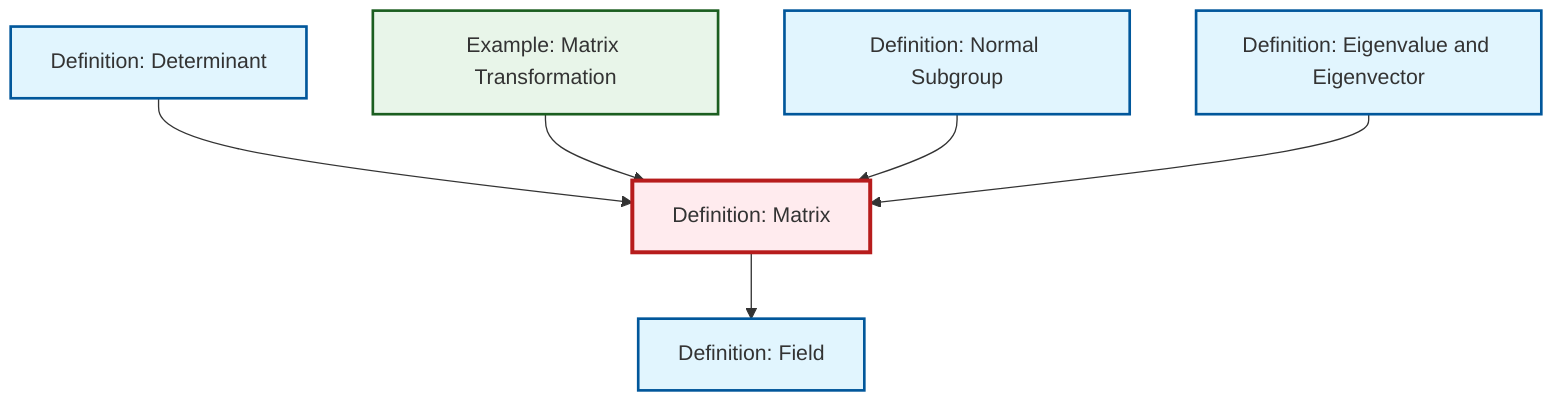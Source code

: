 graph TD
    classDef definition fill:#e1f5fe,stroke:#01579b,stroke-width:2px
    classDef theorem fill:#f3e5f5,stroke:#4a148c,stroke-width:2px
    classDef axiom fill:#fff3e0,stroke:#e65100,stroke-width:2px
    classDef example fill:#e8f5e9,stroke:#1b5e20,stroke-width:2px
    classDef current fill:#ffebee,stroke:#b71c1c,stroke-width:3px
    def-eigenvalue-eigenvector["Definition: Eigenvalue and Eigenvector"]:::definition
    ex-matrix-transformation["Example: Matrix Transformation"]:::example
    def-normal-subgroup["Definition: Normal Subgroup"]:::definition
    def-determinant["Definition: Determinant"]:::definition
    def-field["Definition: Field"]:::definition
    def-matrix["Definition: Matrix"]:::definition
    def-matrix --> def-field
    def-determinant --> def-matrix
    ex-matrix-transformation --> def-matrix
    def-normal-subgroup --> def-matrix
    def-eigenvalue-eigenvector --> def-matrix
    class def-matrix current